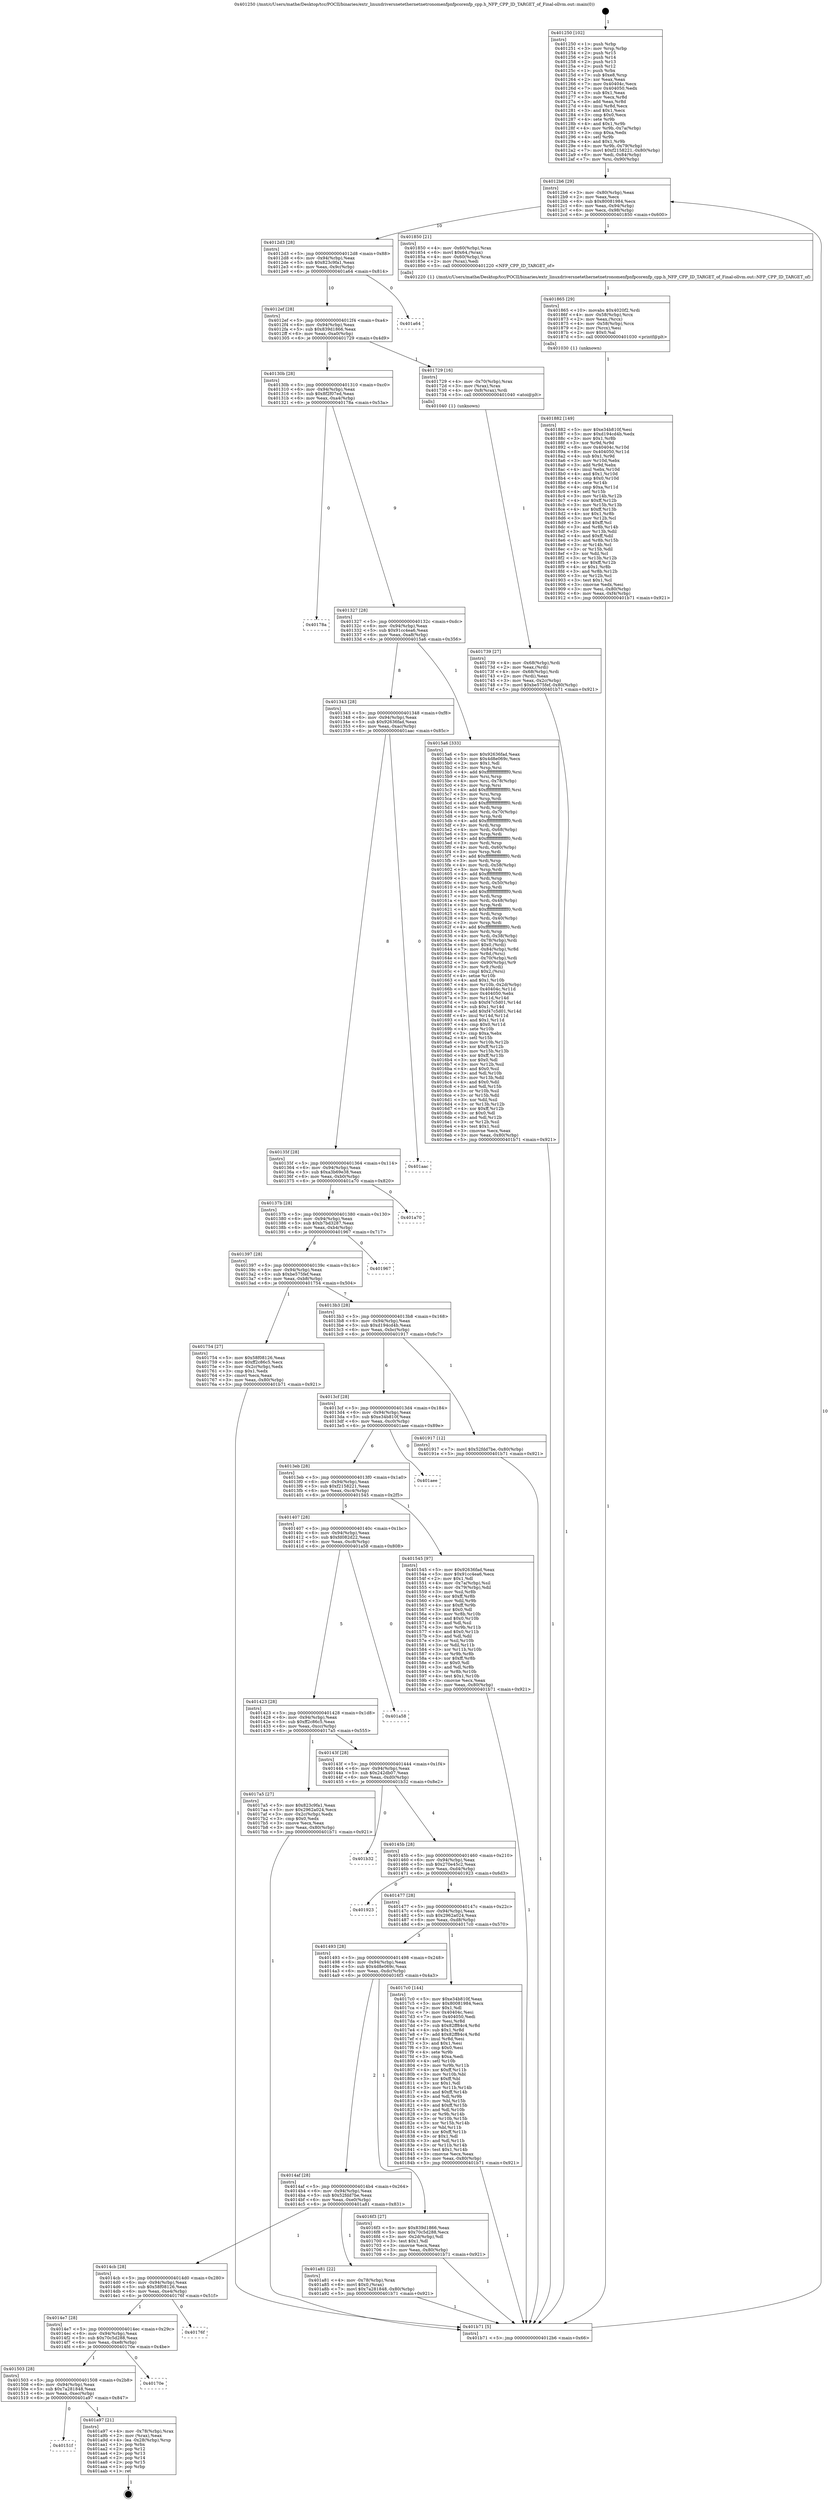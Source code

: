digraph "0x401250" {
  label = "0x401250 (/mnt/c/Users/mathe/Desktop/tcc/POCII/binaries/extr_linuxdriversnetethernetnetronomenfpnfpcorenfp_cpp.h_NFP_CPP_ID_TARGET_of_Final-ollvm.out::main(0))"
  labelloc = "t"
  node[shape=record]

  Entry [label="",width=0.3,height=0.3,shape=circle,fillcolor=black,style=filled]
  "0x4012b6" [label="{
     0x4012b6 [29]\l
     | [instrs]\l
     &nbsp;&nbsp;0x4012b6 \<+3\>: mov -0x80(%rbp),%eax\l
     &nbsp;&nbsp;0x4012b9 \<+2\>: mov %eax,%ecx\l
     &nbsp;&nbsp;0x4012bb \<+6\>: sub $0x80081984,%ecx\l
     &nbsp;&nbsp;0x4012c1 \<+6\>: mov %eax,-0x94(%rbp)\l
     &nbsp;&nbsp;0x4012c7 \<+6\>: mov %ecx,-0x98(%rbp)\l
     &nbsp;&nbsp;0x4012cd \<+6\>: je 0000000000401850 \<main+0x600\>\l
  }"]
  "0x401850" [label="{
     0x401850 [21]\l
     | [instrs]\l
     &nbsp;&nbsp;0x401850 \<+4\>: mov -0x60(%rbp),%rax\l
     &nbsp;&nbsp;0x401854 \<+6\>: movl $0x64,(%rax)\l
     &nbsp;&nbsp;0x40185a \<+4\>: mov -0x60(%rbp),%rax\l
     &nbsp;&nbsp;0x40185e \<+2\>: mov (%rax),%edi\l
     &nbsp;&nbsp;0x401860 \<+5\>: call 0000000000401220 \<NFP_CPP_ID_TARGET_of\>\l
     | [calls]\l
     &nbsp;&nbsp;0x401220 \{1\} (/mnt/c/Users/mathe/Desktop/tcc/POCII/binaries/extr_linuxdriversnetethernetnetronomenfpnfpcorenfp_cpp.h_NFP_CPP_ID_TARGET_of_Final-ollvm.out::NFP_CPP_ID_TARGET_of)\l
  }"]
  "0x4012d3" [label="{
     0x4012d3 [28]\l
     | [instrs]\l
     &nbsp;&nbsp;0x4012d3 \<+5\>: jmp 00000000004012d8 \<main+0x88\>\l
     &nbsp;&nbsp;0x4012d8 \<+6\>: mov -0x94(%rbp),%eax\l
     &nbsp;&nbsp;0x4012de \<+5\>: sub $0x823c9fa1,%eax\l
     &nbsp;&nbsp;0x4012e3 \<+6\>: mov %eax,-0x9c(%rbp)\l
     &nbsp;&nbsp;0x4012e9 \<+6\>: je 0000000000401a64 \<main+0x814\>\l
  }"]
  Exit [label="",width=0.3,height=0.3,shape=circle,fillcolor=black,style=filled,peripheries=2]
  "0x401a64" [label="{
     0x401a64\l
  }", style=dashed]
  "0x4012ef" [label="{
     0x4012ef [28]\l
     | [instrs]\l
     &nbsp;&nbsp;0x4012ef \<+5\>: jmp 00000000004012f4 \<main+0xa4\>\l
     &nbsp;&nbsp;0x4012f4 \<+6\>: mov -0x94(%rbp),%eax\l
     &nbsp;&nbsp;0x4012fa \<+5\>: sub $0x839d1866,%eax\l
     &nbsp;&nbsp;0x4012ff \<+6\>: mov %eax,-0xa0(%rbp)\l
     &nbsp;&nbsp;0x401305 \<+6\>: je 0000000000401729 \<main+0x4d9\>\l
  }"]
  "0x40151f" [label="{
     0x40151f\l
  }", style=dashed]
  "0x401729" [label="{
     0x401729 [16]\l
     | [instrs]\l
     &nbsp;&nbsp;0x401729 \<+4\>: mov -0x70(%rbp),%rax\l
     &nbsp;&nbsp;0x40172d \<+3\>: mov (%rax),%rax\l
     &nbsp;&nbsp;0x401730 \<+4\>: mov 0x8(%rax),%rdi\l
     &nbsp;&nbsp;0x401734 \<+5\>: call 0000000000401040 \<atoi@plt\>\l
     | [calls]\l
     &nbsp;&nbsp;0x401040 \{1\} (unknown)\l
  }"]
  "0x40130b" [label="{
     0x40130b [28]\l
     | [instrs]\l
     &nbsp;&nbsp;0x40130b \<+5\>: jmp 0000000000401310 \<main+0xc0\>\l
     &nbsp;&nbsp;0x401310 \<+6\>: mov -0x94(%rbp),%eax\l
     &nbsp;&nbsp;0x401316 \<+5\>: sub $0x8f2f07ed,%eax\l
     &nbsp;&nbsp;0x40131b \<+6\>: mov %eax,-0xa4(%rbp)\l
     &nbsp;&nbsp;0x401321 \<+6\>: je 000000000040178a \<main+0x53a\>\l
  }"]
  "0x401a97" [label="{
     0x401a97 [21]\l
     | [instrs]\l
     &nbsp;&nbsp;0x401a97 \<+4\>: mov -0x78(%rbp),%rax\l
     &nbsp;&nbsp;0x401a9b \<+2\>: mov (%rax),%eax\l
     &nbsp;&nbsp;0x401a9d \<+4\>: lea -0x28(%rbp),%rsp\l
     &nbsp;&nbsp;0x401aa1 \<+1\>: pop %rbx\l
     &nbsp;&nbsp;0x401aa2 \<+2\>: pop %r12\l
     &nbsp;&nbsp;0x401aa4 \<+2\>: pop %r13\l
     &nbsp;&nbsp;0x401aa6 \<+2\>: pop %r14\l
     &nbsp;&nbsp;0x401aa8 \<+2\>: pop %r15\l
     &nbsp;&nbsp;0x401aaa \<+1\>: pop %rbp\l
     &nbsp;&nbsp;0x401aab \<+1\>: ret\l
  }"]
  "0x40178a" [label="{
     0x40178a\l
  }", style=dashed]
  "0x401327" [label="{
     0x401327 [28]\l
     | [instrs]\l
     &nbsp;&nbsp;0x401327 \<+5\>: jmp 000000000040132c \<main+0xdc\>\l
     &nbsp;&nbsp;0x40132c \<+6\>: mov -0x94(%rbp),%eax\l
     &nbsp;&nbsp;0x401332 \<+5\>: sub $0x91cc4ea6,%eax\l
     &nbsp;&nbsp;0x401337 \<+6\>: mov %eax,-0xa8(%rbp)\l
     &nbsp;&nbsp;0x40133d \<+6\>: je 00000000004015a6 \<main+0x356\>\l
  }"]
  "0x401503" [label="{
     0x401503 [28]\l
     | [instrs]\l
     &nbsp;&nbsp;0x401503 \<+5\>: jmp 0000000000401508 \<main+0x2b8\>\l
     &nbsp;&nbsp;0x401508 \<+6\>: mov -0x94(%rbp),%eax\l
     &nbsp;&nbsp;0x40150e \<+5\>: sub $0x7a281848,%eax\l
     &nbsp;&nbsp;0x401513 \<+6\>: mov %eax,-0xec(%rbp)\l
     &nbsp;&nbsp;0x401519 \<+6\>: je 0000000000401a97 \<main+0x847\>\l
  }"]
  "0x4015a6" [label="{
     0x4015a6 [333]\l
     | [instrs]\l
     &nbsp;&nbsp;0x4015a6 \<+5\>: mov $0x92636fad,%eax\l
     &nbsp;&nbsp;0x4015ab \<+5\>: mov $0x4d8e069c,%ecx\l
     &nbsp;&nbsp;0x4015b0 \<+2\>: mov $0x1,%dl\l
     &nbsp;&nbsp;0x4015b2 \<+3\>: mov %rsp,%rsi\l
     &nbsp;&nbsp;0x4015b5 \<+4\>: add $0xfffffffffffffff0,%rsi\l
     &nbsp;&nbsp;0x4015b9 \<+3\>: mov %rsi,%rsp\l
     &nbsp;&nbsp;0x4015bc \<+4\>: mov %rsi,-0x78(%rbp)\l
     &nbsp;&nbsp;0x4015c0 \<+3\>: mov %rsp,%rsi\l
     &nbsp;&nbsp;0x4015c3 \<+4\>: add $0xfffffffffffffff0,%rsi\l
     &nbsp;&nbsp;0x4015c7 \<+3\>: mov %rsi,%rsp\l
     &nbsp;&nbsp;0x4015ca \<+3\>: mov %rsp,%rdi\l
     &nbsp;&nbsp;0x4015cd \<+4\>: add $0xfffffffffffffff0,%rdi\l
     &nbsp;&nbsp;0x4015d1 \<+3\>: mov %rdi,%rsp\l
     &nbsp;&nbsp;0x4015d4 \<+4\>: mov %rdi,-0x70(%rbp)\l
     &nbsp;&nbsp;0x4015d8 \<+3\>: mov %rsp,%rdi\l
     &nbsp;&nbsp;0x4015db \<+4\>: add $0xfffffffffffffff0,%rdi\l
     &nbsp;&nbsp;0x4015df \<+3\>: mov %rdi,%rsp\l
     &nbsp;&nbsp;0x4015e2 \<+4\>: mov %rdi,-0x68(%rbp)\l
     &nbsp;&nbsp;0x4015e6 \<+3\>: mov %rsp,%rdi\l
     &nbsp;&nbsp;0x4015e9 \<+4\>: add $0xfffffffffffffff0,%rdi\l
     &nbsp;&nbsp;0x4015ed \<+3\>: mov %rdi,%rsp\l
     &nbsp;&nbsp;0x4015f0 \<+4\>: mov %rdi,-0x60(%rbp)\l
     &nbsp;&nbsp;0x4015f4 \<+3\>: mov %rsp,%rdi\l
     &nbsp;&nbsp;0x4015f7 \<+4\>: add $0xfffffffffffffff0,%rdi\l
     &nbsp;&nbsp;0x4015fb \<+3\>: mov %rdi,%rsp\l
     &nbsp;&nbsp;0x4015fe \<+4\>: mov %rdi,-0x58(%rbp)\l
     &nbsp;&nbsp;0x401602 \<+3\>: mov %rsp,%rdi\l
     &nbsp;&nbsp;0x401605 \<+4\>: add $0xfffffffffffffff0,%rdi\l
     &nbsp;&nbsp;0x401609 \<+3\>: mov %rdi,%rsp\l
     &nbsp;&nbsp;0x40160c \<+4\>: mov %rdi,-0x50(%rbp)\l
     &nbsp;&nbsp;0x401610 \<+3\>: mov %rsp,%rdi\l
     &nbsp;&nbsp;0x401613 \<+4\>: add $0xfffffffffffffff0,%rdi\l
     &nbsp;&nbsp;0x401617 \<+3\>: mov %rdi,%rsp\l
     &nbsp;&nbsp;0x40161a \<+4\>: mov %rdi,-0x48(%rbp)\l
     &nbsp;&nbsp;0x40161e \<+3\>: mov %rsp,%rdi\l
     &nbsp;&nbsp;0x401621 \<+4\>: add $0xfffffffffffffff0,%rdi\l
     &nbsp;&nbsp;0x401625 \<+3\>: mov %rdi,%rsp\l
     &nbsp;&nbsp;0x401628 \<+4\>: mov %rdi,-0x40(%rbp)\l
     &nbsp;&nbsp;0x40162c \<+3\>: mov %rsp,%rdi\l
     &nbsp;&nbsp;0x40162f \<+4\>: add $0xfffffffffffffff0,%rdi\l
     &nbsp;&nbsp;0x401633 \<+3\>: mov %rdi,%rsp\l
     &nbsp;&nbsp;0x401636 \<+4\>: mov %rdi,-0x38(%rbp)\l
     &nbsp;&nbsp;0x40163a \<+4\>: mov -0x78(%rbp),%rdi\l
     &nbsp;&nbsp;0x40163e \<+6\>: movl $0x0,(%rdi)\l
     &nbsp;&nbsp;0x401644 \<+7\>: mov -0x84(%rbp),%r8d\l
     &nbsp;&nbsp;0x40164b \<+3\>: mov %r8d,(%rsi)\l
     &nbsp;&nbsp;0x40164e \<+4\>: mov -0x70(%rbp),%rdi\l
     &nbsp;&nbsp;0x401652 \<+7\>: mov -0x90(%rbp),%r9\l
     &nbsp;&nbsp;0x401659 \<+3\>: mov %r9,(%rdi)\l
     &nbsp;&nbsp;0x40165c \<+3\>: cmpl $0x2,(%rsi)\l
     &nbsp;&nbsp;0x40165f \<+4\>: setne %r10b\l
     &nbsp;&nbsp;0x401663 \<+4\>: and $0x1,%r10b\l
     &nbsp;&nbsp;0x401667 \<+4\>: mov %r10b,-0x2d(%rbp)\l
     &nbsp;&nbsp;0x40166b \<+8\>: mov 0x40404c,%r11d\l
     &nbsp;&nbsp;0x401673 \<+7\>: mov 0x404050,%ebx\l
     &nbsp;&nbsp;0x40167a \<+3\>: mov %r11d,%r14d\l
     &nbsp;&nbsp;0x40167d \<+7\>: sub $0xf47c5d01,%r14d\l
     &nbsp;&nbsp;0x401684 \<+4\>: sub $0x1,%r14d\l
     &nbsp;&nbsp;0x401688 \<+7\>: add $0xf47c5d01,%r14d\l
     &nbsp;&nbsp;0x40168f \<+4\>: imul %r14d,%r11d\l
     &nbsp;&nbsp;0x401693 \<+4\>: and $0x1,%r11d\l
     &nbsp;&nbsp;0x401697 \<+4\>: cmp $0x0,%r11d\l
     &nbsp;&nbsp;0x40169b \<+4\>: sete %r10b\l
     &nbsp;&nbsp;0x40169f \<+3\>: cmp $0xa,%ebx\l
     &nbsp;&nbsp;0x4016a2 \<+4\>: setl %r15b\l
     &nbsp;&nbsp;0x4016a6 \<+3\>: mov %r10b,%r12b\l
     &nbsp;&nbsp;0x4016a9 \<+4\>: xor $0xff,%r12b\l
     &nbsp;&nbsp;0x4016ad \<+3\>: mov %r15b,%r13b\l
     &nbsp;&nbsp;0x4016b0 \<+4\>: xor $0xff,%r13b\l
     &nbsp;&nbsp;0x4016b4 \<+3\>: xor $0x0,%dl\l
     &nbsp;&nbsp;0x4016b7 \<+3\>: mov %r12b,%sil\l
     &nbsp;&nbsp;0x4016ba \<+4\>: and $0x0,%sil\l
     &nbsp;&nbsp;0x4016be \<+3\>: and %dl,%r10b\l
     &nbsp;&nbsp;0x4016c1 \<+3\>: mov %r13b,%dil\l
     &nbsp;&nbsp;0x4016c4 \<+4\>: and $0x0,%dil\l
     &nbsp;&nbsp;0x4016c8 \<+3\>: and %dl,%r15b\l
     &nbsp;&nbsp;0x4016cb \<+3\>: or %r10b,%sil\l
     &nbsp;&nbsp;0x4016ce \<+3\>: or %r15b,%dil\l
     &nbsp;&nbsp;0x4016d1 \<+3\>: xor %dil,%sil\l
     &nbsp;&nbsp;0x4016d4 \<+3\>: or %r13b,%r12b\l
     &nbsp;&nbsp;0x4016d7 \<+4\>: xor $0xff,%r12b\l
     &nbsp;&nbsp;0x4016db \<+3\>: or $0x0,%dl\l
     &nbsp;&nbsp;0x4016de \<+3\>: and %dl,%r12b\l
     &nbsp;&nbsp;0x4016e1 \<+3\>: or %r12b,%sil\l
     &nbsp;&nbsp;0x4016e4 \<+4\>: test $0x1,%sil\l
     &nbsp;&nbsp;0x4016e8 \<+3\>: cmovne %ecx,%eax\l
     &nbsp;&nbsp;0x4016eb \<+3\>: mov %eax,-0x80(%rbp)\l
     &nbsp;&nbsp;0x4016ee \<+5\>: jmp 0000000000401b71 \<main+0x921\>\l
  }"]
  "0x401343" [label="{
     0x401343 [28]\l
     | [instrs]\l
     &nbsp;&nbsp;0x401343 \<+5\>: jmp 0000000000401348 \<main+0xf8\>\l
     &nbsp;&nbsp;0x401348 \<+6\>: mov -0x94(%rbp),%eax\l
     &nbsp;&nbsp;0x40134e \<+5\>: sub $0x92636fad,%eax\l
     &nbsp;&nbsp;0x401353 \<+6\>: mov %eax,-0xac(%rbp)\l
     &nbsp;&nbsp;0x401359 \<+6\>: je 0000000000401aac \<main+0x85c\>\l
  }"]
  "0x40170e" [label="{
     0x40170e\l
  }", style=dashed]
  "0x401aac" [label="{
     0x401aac\l
  }", style=dashed]
  "0x40135f" [label="{
     0x40135f [28]\l
     | [instrs]\l
     &nbsp;&nbsp;0x40135f \<+5\>: jmp 0000000000401364 \<main+0x114\>\l
     &nbsp;&nbsp;0x401364 \<+6\>: mov -0x94(%rbp),%eax\l
     &nbsp;&nbsp;0x40136a \<+5\>: sub $0xa3b69e38,%eax\l
     &nbsp;&nbsp;0x40136f \<+6\>: mov %eax,-0xb0(%rbp)\l
     &nbsp;&nbsp;0x401375 \<+6\>: je 0000000000401a70 \<main+0x820\>\l
  }"]
  "0x4014e7" [label="{
     0x4014e7 [28]\l
     | [instrs]\l
     &nbsp;&nbsp;0x4014e7 \<+5\>: jmp 00000000004014ec \<main+0x29c\>\l
     &nbsp;&nbsp;0x4014ec \<+6\>: mov -0x94(%rbp),%eax\l
     &nbsp;&nbsp;0x4014f2 \<+5\>: sub $0x70c5d288,%eax\l
     &nbsp;&nbsp;0x4014f7 \<+6\>: mov %eax,-0xe8(%rbp)\l
     &nbsp;&nbsp;0x4014fd \<+6\>: je 000000000040170e \<main+0x4be\>\l
  }"]
  "0x401a70" [label="{
     0x401a70\l
  }", style=dashed]
  "0x40137b" [label="{
     0x40137b [28]\l
     | [instrs]\l
     &nbsp;&nbsp;0x40137b \<+5\>: jmp 0000000000401380 \<main+0x130\>\l
     &nbsp;&nbsp;0x401380 \<+6\>: mov -0x94(%rbp),%eax\l
     &nbsp;&nbsp;0x401386 \<+5\>: sub $0xb7bd3287,%eax\l
     &nbsp;&nbsp;0x40138b \<+6\>: mov %eax,-0xb4(%rbp)\l
     &nbsp;&nbsp;0x401391 \<+6\>: je 0000000000401967 \<main+0x717\>\l
  }"]
  "0x40176f" [label="{
     0x40176f\l
  }", style=dashed]
  "0x401967" [label="{
     0x401967\l
  }", style=dashed]
  "0x401397" [label="{
     0x401397 [28]\l
     | [instrs]\l
     &nbsp;&nbsp;0x401397 \<+5\>: jmp 000000000040139c \<main+0x14c\>\l
     &nbsp;&nbsp;0x40139c \<+6\>: mov -0x94(%rbp),%eax\l
     &nbsp;&nbsp;0x4013a2 \<+5\>: sub $0xbe575fef,%eax\l
     &nbsp;&nbsp;0x4013a7 \<+6\>: mov %eax,-0xb8(%rbp)\l
     &nbsp;&nbsp;0x4013ad \<+6\>: je 0000000000401754 \<main+0x504\>\l
  }"]
  "0x4014cb" [label="{
     0x4014cb [28]\l
     | [instrs]\l
     &nbsp;&nbsp;0x4014cb \<+5\>: jmp 00000000004014d0 \<main+0x280\>\l
     &nbsp;&nbsp;0x4014d0 \<+6\>: mov -0x94(%rbp),%eax\l
     &nbsp;&nbsp;0x4014d6 \<+5\>: sub $0x58f08126,%eax\l
     &nbsp;&nbsp;0x4014db \<+6\>: mov %eax,-0xe4(%rbp)\l
     &nbsp;&nbsp;0x4014e1 \<+6\>: je 000000000040176f \<main+0x51f\>\l
  }"]
  "0x401754" [label="{
     0x401754 [27]\l
     | [instrs]\l
     &nbsp;&nbsp;0x401754 \<+5\>: mov $0x58f08126,%eax\l
     &nbsp;&nbsp;0x401759 \<+5\>: mov $0xff2c86c5,%ecx\l
     &nbsp;&nbsp;0x40175e \<+3\>: mov -0x2c(%rbp),%edx\l
     &nbsp;&nbsp;0x401761 \<+3\>: cmp $0x1,%edx\l
     &nbsp;&nbsp;0x401764 \<+3\>: cmovl %ecx,%eax\l
     &nbsp;&nbsp;0x401767 \<+3\>: mov %eax,-0x80(%rbp)\l
     &nbsp;&nbsp;0x40176a \<+5\>: jmp 0000000000401b71 \<main+0x921\>\l
  }"]
  "0x4013b3" [label="{
     0x4013b3 [28]\l
     | [instrs]\l
     &nbsp;&nbsp;0x4013b3 \<+5\>: jmp 00000000004013b8 \<main+0x168\>\l
     &nbsp;&nbsp;0x4013b8 \<+6\>: mov -0x94(%rbp),%eax\l
     &nbsp;&nbsp;0x4013be \<+5\>: sub $0xd194cd4b,%eax\l
     &nbsp;&nbsp;0x4013c3 \<+6\>: mov %eax,-0xbc(%rbp)\l
     &nbsp;&nbsp;0x4013c9 \<+6\>: je 0000000000401917 \<main+0x6c7\>\l
  }"]
  "0x401a81" [label="{
     0x401a81 [22]\l
     | [instrs]\l
     &nbsp;&nbsp;0x401a81 \<+4\>: mov -0x78(%rbp),%rax\l
     &nbsp;&nbsp;0x401a85 \<+6\>: movl $0x0,(%rax)\l
     &nbsp;&nbsp;0x401a8b \<+7\>: movl $0x7a281848,-0x80(%rbp)\l
     &nbsp;&nbsp;0x401a92 \<+5\>: jmp 0000000000401b71 \<main+0x921\>\l
  }"]
  "0x401917" [label="{
     0x401917 [12]\l
     | [instrs]\l
     &nbsp;&nbsp;0x401917 \<+7\>: movl $0x52fdd7be,-0x80(%rbp)\l
     &nbsp;&nbsp;0x40191e \<+5\>: jmp 0000000000401b71 \<main+0x921\>\l
  }"]
  "0x4013cf" [label="{
     0x4013cf [28]\l
     | [instrs]\l
     &nbsp;&nbsp;0x4013cf \<+5\>: jmp 00000000004013d4 \<main+0x184\>\l
     &nbsp;&nbsp;0x4013d4 \<+6\>: mov -0x94(%rbp),%eax\l
     &nbsp;&nbsp;0x4013da \<+5\>: sub $0xe34b810f,%eax\l
     &nbsp;&nbsp;0x4013df \<+6\>: mov %eax,-0xc0(%rbp)\l
     &nbsp;&nbsp;0x4013e5 \<+6\>: je 0000000000401aee \<main+0x89e\>\l
  }"]
  "0x401882" [label="{
     0x401882 [149]\l
     | [instrs]\l
     &nbsp;&nbsp;0x401882 \<+5\>: mov $0xe34b810f,%esi\l
     &nbsp;&nbsp;0x401887 \<+5\>: mov $0xd194cd4b,%edx\l
     &nbsp;&nbsp;0x40188c \<+3\>: mov $0x1,%r8b\l
     &nbsp;&nbsp;0x40188f \<+3\>: xor %r9d,%r9d\l
     &nbsp;&nbsp;0x401892 \<+8\>: mov 0x40404c,%r10d\l
     &nbsp;&nbsp;0x40189a \<+8\>: mov 0x404050,%r11d\l
     &nbsp;&nbsp;0x4018a2 \<+4\>: sub $0x1,%r9d\l
     &nbsp;&nbsp;0x4018a6 \<+3\>: mov %r10d,%ebx\l
     &nbsp;&nbsp;0x4018a9 \<+3\>: add %r9d,%ebx\l
     &nbsp;&nbsp;0x4018ac \<+4\>: imul %ebx,%r10d\l
     &nbsp;&nbsp;0x4018b0 \<+4\>: and $0x1,%r10d\l
     &nbsp;&nbsp;0x4018b4 \<+4\>: cmp $0x0,%r10d\l
     &nbsp;&nbsp;0x4018b8 \<+4\>: sete %r14b\l
     &nbsp;&nbsp;0x4018bc \<+4\>: cmp $0xa,%r11d\l
     &nbsp;&nbsp;0x4018c0 \<+4\>: setl %r15b\l
     &nbsp;&nbsp;0x4018c4 \<+3\>: mov %r14b,%r12b\l
     &nbsp;&nbsp;0x4018c7 \<+4\>: xor $0xff,%r12b\l
     &nbsp;&nbsp;0x4018cb \<+3\>: mov %r15b,%r13b\l
     &nbsp;&nbsp;0x4018ce \<+4\>: xor $0xff,%r13b\l
     &nbsp;&nbsp;0x4018d2 \<+4\>: xor $0x1,%r8b\l
     &nbsp;&nbsp;0x4018d6 \<+3\>: mov %r12b,%cl\l
     &nbsp;&nbsp;0x4018d9 \<+3\>: and $0xff,%cl\l
     &nbsp;&nbsp;0x4018dc \<+3\>: and %r8b,%r14b\l
     &nbsp;&nbsp;0x4018df \<+3\>: mov %r13b,%dil\l
     &nbsp;&nbsp;0x4018e2 \<+4\>: and $0xff,%dil\l
     &nbsp;&nbsp;0x4018e6 \<+3\>: and %r8b,%r15b\l
     &nbsp;&nbsp;0x4018e9 \<+3\>: or %r14b,%cl\l
     &nbsp;&nbsp;0x4018ec \<+3\>: or %r15b,%dil\l
     &nbsp;&nbsp;0x4018ef \<+3\>: xor %dil,%cl\l
     &nbsp;&nbsp;0x4018f2 \<+3\>: or %r13b,%r12b\l
     &nbsp;&nbsp;0x4018f5 \<+4\>: xor $0xff,%r12b\l
     &nbsp;&nbsp;0x4018f9 \<+4\>: or $0x1,%r8b\l
     &nbsp;&nbsp;0x4018fd \<+3\>: and %r8b,%r12b\l
     &nbsp;&nbsp;0x401900 \<+3\>: or %r12b,%cl\l
     &nbsp;&nbsp;0x401903 \<+3\>: test $0x1,%cl\l
     &nbsp;&nbsp;0x401906 \<+3\>: cmovne %edx,%esi\l
     &nbsp;&nbsp;0x401909 \<+3\>: mov %esi,-0x80(%rbp)\l
     &nbsp;&nbsp;0x40190c \<+6\>: mov %eax,-0xf4(%rbp)\l
     &nbsp;&nbsp;0x401912 \<+5\>: jmp 0000000000401b71 \<main+0x921\>\l
  }"]
  "0x401aee" [label="{
     0x401aee\l
  }", style=dashed]
  "0x4013eb" [label="{
     0x4013eb [28]\l
     | [instrs]\l
     &nbsp;&nbsp;0x4013eb \<+5\>: jmp 00000000004013f0 \<main+0x1a0\>\l
     &nbsp;&nbsp;0x4013f0 \<+6\>: mov -0x94(%rbp),%eax\l
     &nbsp;&nbsp;0x4013f6 \<+5\>: sub $0xf2158221,%eax\l
     &nbsp;&nbsp;0x4013fb \<+6\>: mov %eax,-0xc4(%rbp)\l
     &nbsp;&nbsp;0x401401 \<+6\>: je 0000000000401545 \<main+0x2f5\>\l
  }"]
  "0x401865" [label="{
     0x401865 [29]\l
     | [instrs]\l
     &nbsp;&nbsp;0x401865 \<+10\>: movabs $0x4020f2,%rdi\l
     &nbsp;&nbsp;0x40186f \<+4\>: mov -0x58(%rbp),%rcx\l
     &nbsp;&nbsp;0x401873 \<+2\>: mov %eax,(%rcx)\l
     &nbsp;&nbsp;0x401875 \<+4\>: mov -0x58(%rbp),%rcx\l
     &nbsp;&nbsp;0x401879 \<+2\>: mov (%rcx),%esi\l
     &nbsp;&nbsp;0x40187b \<+2\>: mov $0x0,%al\l
     &nbsp;&nbsp;0x40187d \<+5\>: call 0000000000401030 \<printf@plt\>\l
     | [calls]\l
     &nbsp;&nbsp;0x401030 \{1\} (unknown)\l
  }"]
  "0x401545" [label="{
     0x401545 [97]\l
     | [instrs]\l
     &nbsp;&nbsp;0x401545 \<+5\>: mov $0x92636fad,%eax\l
     &nbsp;&nbsp;0x40154a \<+5\>: mov $0x91cc4ea6,%ecx\l
     &nbsp;&nbsp;0x40154f \<+2\>: mov $0x1,%dl\l
     &nbsp;&nbsp;0x401551 \<+4\>: mov -0x7a(%rbp),%sil\l
     &nbsp;&nbsp;0x401555 \<+4\>: mov -0x79(%rbp),%dil\l
     &nbsp;&nbsp;0x401559 \<+3\>: mov %sil,%r8b\l
     &nbsp;&nbsp;0x40155c \<+4\>: xor $0xff,%r8b\l
     &nbsp;&nbsp;0x401560 \<+3\>: mov %dil,%r9b\l
     &nbsp;&nbsp;0x401563 \<+4\>: xor $0xff,%r9b\l
     &nbsp;&nbsp;0x401567 \<+3\>: xor $0x0,%dl\l
     &nbsp;&nbsp;0x40156a \<+3\>: mov %r8b,%r10b\l
     &nbsp;&nbsp;0x40156d \<+4\>: and $0x0,%r10b\l
     &nbsp;&nbsp;0x401571 \<+3\>: and %dl,%sil\l
     &nbsp;&nbsp;0x401574 \<+3\>: mov %r9b,%r11b\l
     &nbsp;&nbsp;0x401577 \<+4\>: and $0x0,%r11b\l
     &nbsp;&nbsp;0x40157b \<+3\>: and %dl,%dil\l
     &nbsp;&nbsp;0x40157e \<+3\>: or %sil,%r10b\l
     &nbsp;&nbsp;0x401581 \<+3\>: or %dil,%r11b\l
     &nbsp;&nbsp;0x401584 \<+3\>: xor %r11b,%r10b\l
     &nbsp;&nbsp;0x401587 \<+3\>: or %r9b,%r8b\l
     &nbsp;&nbsp;0x40158a \<+4\>: xor $0xff,%r8b\l
     &nbsp;&nbsp;0x40158e \<+3\>: or $0x0,%dl\l
     &nbsp;&nbsp;0x401591 \<+3\>: and %dl,%r8b\l
     &nbsp;&nbsp;0x401594 \<+3\>: or %r8b,%r10b\l
     &nbsp;&nbsp;0x401597 \<+4\>: test $0x1,%r10b\l
     &nbsp;&nbsp;0x40159b \<+3\>: cmovne %ecx,%eax\l
     &nbsp;&nbsp;0x40159e \<+3\>: mov %eax,-0x80(%rbp)\l
     &nbsp;&nbsp;0x4015a1 \<+5\>: jmp 0000000000401b71 \<main+0x921\>\l
  }"]
  "0x401407" [label="{
     0x401407 [28]\l
     | [instrs]\l
     &nbsp;&nbsp;0x401407 \<+5\>: jmp 000000000040140c \<main+0x1bc\>\l
     &nbsp;&nbsp;0x40140c \<+6\>: mov -0x94(%rbp),%eax\l
     &nbsp;&nbsp;0x401412 \<+5\>: sub $0xfd082d22,%eax\l
     &nbsp;&nbsp;0x401417 \<+6\>: mov %eax,-0xc8(%rbp)\l
     &nbsp;&nbsp;0x40141d \<+6\>: je 0000000000401a58 \<main+0x808\>\l
  }"]
  "0x401b71" [label="{
     0x401b71 [5]\l
     | [instrs]\l
     &nbsp;&nbsp;0x401b71 \<+5\>: jmp 00000000004012b6 \<main+0x66\>\l
  }"]
  "0x401250" [label="{
     0x401250 [102]\l
     | [instrs]\l
     &nbsp;&nbsp;0x401250 \<+1\>: push %rbp\l
     &nbsp;&nbsp;0x401251 \<+3\>: mov %rsp,%rbp\l
     &nbsp;&nbsp;0x401254 \<+2\>: push %r15\l
     &nbsp;&nbsp;0x401256 \<+2\>: push %r14\l
     &nbsp;&nbsp;0x401258 \<+2\>: push %r13\l
     &nbsp;&nbsp;0x40125a \<+2\>: push %r12\l
     &nbsp;&nbsp;0x40125c \<+1\>: push %rbx\l
     &nbsp;&nbsp;0x40125d \<+7\>: sub $0xe8,%rsp\l
     &nbsp;&nbsp;0x401264 \<+2\>: xor %eax,%eax\l
     &nbsp;&nbsp;0x401266 \<+7\>: mov 0x40404c,%ecx\l
     &nbsp;&nbsp;0x40126d \<+7\>: mov 0x404050,%edx\l
     &nbsp;&nbsp;0x401274 \<+3\>: sub $0x1,%eax\l
     &nbsp;&nbsp;0x401277 \<+3\>: mov %ecx,%r8d\l
     &nbsp;&nbsp;0x40127a \<+3\>: add %eax,%r8d\l
     &nbsp;&nbsp;0x40127d \<+4\>: imul %r8d,%ecx\l
     &nbsp;&nbsp;0x401281 \<+3\>: and $0x1,%ecx\l
     &nbsp;&nbsp;0x401284 \<+3\>: cmp $0x0,%ecx\l
     &nbsp;&nbsp;0x401287 \<+4\>: sete %r9b\l
     &nbsp;&nbsp;0x40128b \<+4\>: and $0x1,%r9b\l
     &nbsp;&nbsp;0x40128f \<+4\>: mov %r9b,-0x7a(%rbp)\l
     &nbsp;&nbsp;0x401293 \<+3\>: cmp $0xa,%edx\l
     &nbsp;&nbsp;0x401296 \<+4\>: setl %r9b\l
     &nbsp;&nbsp;0x40129a \<+4\>: and $0x1,%r9b\l
     &nbsp;&nbsp;0x40129e \<+4\>: mov %r9b,-0x79(%rbp)\l
     &nbsp;&nbsp;0x4012a2 \<+7\>: movl $0xf2158221,-0x80(%rbp)\l
     &nbsp;&nbsp;0x4012a9 \<+6\>: mov %edi,-0x84(%rbp)\l
     &nbsp;&nbsp;0x4012af \<+7\>: mov %rsi,-0x90(%rbp)\l
  }"]
  "0x401739" [label="{
     0x401739 [27]\l
     | [instrs]\l
     &nbsp;&nbsp;0x401739 \<+4\>: mov -0x68(%rbp),%rdi\l
     &nbsp;&nbsp;0x40173d \<+2\>: mov %eax,(%rdi)\l
     &nbsp;&nbsp;0x40173f \<+4\>: mov -0x68(%rbp),%rdi\l
     &nbsp;&nbsp;0x401743 \<+2\>: mov (%rdi),%eax\l
     &nbsp;&nbsp;0x401745 \<+3\>: mov %eax,-0x2c(%rbp)\l
     &nbsp;&nbsp;0x401748 \<+7\>: movl $0xbe575fef,-0x80(%rbp)\l
     &nbsp;&nbsp;0x40174f \<+5\>: jmp 0000000000401b71 \<main+0x921\>\l
  }"]
  "0x4014af" [label="{
     0x4014af [28]\l
     | [instrs]\l
     &nbsp;&nbsp;0x4014af \<+5\>: jmp 00000000004014b4 \<main+0x264\>\l
     &nbsp;&nbsp;0x4014b4 \<+6\>: mov -0x94(%rbp),%eax\l
     &nbsp;&nbsp;0x4014ba \<+5\>: sub $0x52fdd7be,%eax\l
     &nbsp;&nbsp;0x4014bf \<+6\>: mov %eax,-0xe0(%rbp)\l
     &nbsp;&nbsp;0x4014c5 \<+6\>: je 0000000000401a81 \<main+0x831\>\l
  }"]
  "0x401a58" [label="{
     0x401a58\l
  }", style=dashed]
  "0x401423" [label="{
     0x401423 [28]\l
     | [instrs]\l
     &nbsp;&nbsp;0x401423 \<+5\>: jmp 0000000000401428 \<main+0x1d8\>\l
     &nbsp;&nbsp;0x401428 \<+6\>: mov -0x94(%rbp),%eax\l
     &nbsp;&nbsp;0x40142e \<+5\>: sub $0xff2c86c5,%eax\l
     &nbsp;&nbsp;0x401433 \<+6\>: mov %eax,-0xcc(%rbp)\l
     &nbsp;&nbsp;0x401439 \<+6\>: je 00000000004017a5 \<main+0x555\>\l
  }"]
  "0x4016f3" [label="{
     0x4016f3 [27]\l
     | [instrs]\l
     &nbsp;&nbsp;0x4016f3 \<+5\>: mov $0x839d1866,%eax\l
     &nbsp;&nbsp;0x4016f8 \<+5\>: mov $0x70c5d288,%ecx\l
     &nbsp;&nbsp;0x4016fd \<+3\>: mov -0x2d(%rbp),%dl\l
     &nbsp;&nbsp;0x401700 \<+3\>: test $0x1,%dl\l
     &nbsp;&nbsp;0x401703 \<+3\>: cmovne %ecx,%eax\l
     &nbsp;&nbsp;0x401706 \<+3\>: mov %eax,-0x80(%rbp)\l
     &nbsp;&nbsp;0x401709 \<+5\>: jmp 0000000000401b71 \<main+0x921\>\l
  }"]
  "0x4017a5" [label="{
     0x4017a5 [27]\l
     | [instrs]\l
     &nbsp;&nbsp;0x4017a5 \<+5\>: mov $0x823c9fa1,%eax\l
     &nbsp;&nbsp;0x4017aa \<+5\>: mov $0x2962a024,%ecx\l
     &nbsp;&nbsp;0x4017af \<+3\>: mov -0x2c(%rbp),%edx\l
     &nbsp;&nbsp;0x4017b2 \<+3\>: cmp $0x0,%edx\l
     &nbsp;&nbsp;0x4017b5 \<+3\>: cmove %ecx,%eax\l
     &nbsp;&nbsp;0x4017b8 \<+3\>: mov %eax,-0x80(%rbp)\l
     &nbsp;&nbsp;0x4017bb \<+5\>: jmp 0000000000401b71 \<main+0x921\>\l
  }"]
  "0x40143f" [label="{
     0x40143f [28]\l
     | [instrs]\l
     &nbsp;&nbsp;0x40143f \<+5\>: jmp 0000000000401444 \<main+0x1f4\>\l
     &nbsp;&nbsp;0x401444 \<+6\>: mov -0x94(%rbp),%eax\l
     &nbsp;&nbsp;0x40144a \<+5\>: sub $0x242db07,%eax\l
     &nbsp;&nbsp;0x40144f \<+6\>: mov %eax,-0xd0(%rbp)\l
     &nbsp;&nbsp;0x401455 \<+6\>: je 0000000000401b32 \<main+0x8e2\>\l
  }"]
  "0x401493" [label="{
     0x401493 [28]\l
     | [instrs]\l
     &nbsp;&nbsp;0x401493 \<+5\>: jmp 0000000000401498 \<main+0x248\>\l
     &nbsp;&nbsp;0x401498 \<+6\>: mov -0x94(%rbp),%eax\l
     &nbsp;&nbsp;0x40149e \<+5\>: sub $0x4d8e069c,%eax\l
     &nbsp;&nbsp;0x4014a3 \<+6\>: mov %eax,-0xdc(%rbp)\l
     &nbsp;&nbsp;0x4014a9 \<+6\>: je 00000000004016f3 \<main+0x4a3\>\l
  }"]
  "0x401b32" [label="{
     0x401b32\l
  }", style=dashed]
  "0x40145b" [label="{
     0x40145b [28]\l
     | [instrs]\l
     &nbsp;&nbsp;0x40145b \<+5\>: jmp 0000000000401460 \<main+0x210\>\l
     &nbsp;&nbsp;0x401460 \<+6\>: mov -0x94(%rbp),%eax\l
     &nbsp;&nbsp;0x401466 \<+5\>: sub $0x270e45c2,%eax\l
     &nbsp;&nbsp;0x40146b \<+6\>: mov %eax,-0xd4(%rbp)\l
     &nbsp;&nbsp;0x401471 \<+6\>: je 0000000000401923 \<main+0x6d3\>\l
  }"]
  "0x4017c0" [label="{
     0x4017c0 [144]\l
     | [instrs]\l
     &nbsp;&nbsp;0x4017c0 \<+5\>: mov $0xe34b810f,%eax\l
     &nbsp;&nbsp;0x4017c5 \<+5\>: mov $0x80081984,%ecx\l
     &nbsp;&nbsp;0x4017ca \<+2\>: mov $0x1,%dl\l
     &nbsp;&nbsp;0x4017cc \<+7\>: mov 0x40404c,%esi\l
     &nbsp;&nbsp;0x4017d3 \<+7\>: mov 0x404050,%edi\l
     &nbsp;&nbsp;0x4017da \<+3\>: mov %esi,%r8d\l
     &nbsp;&nbsp;0x4017dd \<+7\>: sub $0x82ff84c4,%r8d\l
     &nbsp;&nbsp;0x4017e4 \<+4\>: sub $0x1,%r8d\l
     &nbsp;&nbsp;0x4017e8 \<+7\>: add $0x82ff84c4,%r8d\l
     &nbsp;&nbsp;0x4017ef \<+4\>: imul %r8d,%esi\l
     &nbsp;&nbsp;0x4017f3 \<+3\>: and $0x1,%esi\l
     &nbsp;&nbsp;0x4017f6 \<+3\>: cmp $0x0,%esi\l
     &nbsp;&nbsp;0x4017f9 \<+4\>: sete %r9b\l
     &nbsp;&nbsp;0x4017fd \<+3\>: cmp $0xa,%edi\l
     &nbsp;&nbsp;0x401800 \<+4\>: setl %r10b\l
     &nbsp;&nbsp;0x401804 \<+3\>: mov %r9b,%r11b\l
     &nbsp;&nbsp;0x401807 \<+4\>: xor $0xff,%r11b\l
     &nbsp;&nbsp;0x40180b \<+3\>: mov %r10b,%bl\l
     &nbsp;&nbsp;0x40180e \<+3\>: xor $0xff,%bl\l
     &nbsp;&nbsp;0x401811 \<+3\>: xor $0x1,%dl\l
     &nbsp;&nbsp;0x401814 \<+3\>: mov %r11b,%r14b\l
     &nbsp;&nbsp;0x401817 \<+4\>: and $0xff,%r14b\l
     &nbsp;&nbsp;0x40181b \<+3\>: and %dl,%r9b\l
     &nbsp;&nbsp;0x40181e \<+3\>: mov %bl,%r15b\l
     &nbsp;&nbsp;0x401821 \<+4\>: and $0xff,%r15b\l
     &nbsp;&nbsp;0x401825 \<+3\>: and %dl,%r10b\l
     &nbsp;&nbsp;0x401828 \<+3\>: or %r9b,%r14b\l
     &nbsp;&nbsp;0x40182b \<+3\>: or %r10b,%r15b\l
     &nbsp;&nbsp;0x40182e \<+3\>: xor %r15b,%r14b\l
     &nbsp;&nbsp;0x401831 \<+3\>: or %bl,%r11b\l
     &nbsp;&nbsp;0x401834 \<+4\>: xor $0xff,%r11b\l
     &nbsp;&nbsp;0x401838 \<+3\>: or $0x1,%dl\l
     &nbsp;&nbsp;0x40183b \<+3\>: and %dl,%r11b\l
     &nbsp;&nbsp;0x40183e \<+3\>: or %r11b,%r14b\l
     &nbsp;&nbsp;0x401841 \<+4\>: test $0x1,%r14b\l
     &nbsp;&nbsp;0x401845 \<+3\>: cmovne %ecx,%eax\l
     &nbsp;&nbsp;0x401848 \<+3\>: mov %eax,-0x80(%rbp)\l
     &nbsp;&nbsp;0x40184b \<+5\>: jmp 0000000000401b71 \<main+0x921\>\l
  }"]
  "0x401923" [label="{
     0x401923\l
  }", style=dashed]
  "0x401477" [label="{
     0x401477 [28]\l
     | [instrs]\l
     &nbsp;&nbsp;0x401477 \<+5\>: jmp 000000000040147c \<main+0x22c\>\l
     &nbsp;&nbsp;0x40147c \<+6\>: mov -0x94(%rbp),%eax\l
     &nbsp;&nbsp;0x401482 \<+5\>: sub $0x2962a024,%eax\l
     &nbsp;&nbsp;0x401487 \<+6\>: mov %eax,-0xd8(%rbp)\l
     &nbsp;&nbsp;0x40148d \<+6\>: je 00000000004017c0 \<main+0x570\>\l
  }"]
  Entry -> "0x401250" [label=" 1"]
  "0x4012b6" -> "0x401850" [label=" 1"]
  "0x4012b6" -> "0x4012d3" [label=" 10"]
  "0x401a97" -> Exit [label=" 1"]
  "0x4012d3" -> "0x401a64" [label=" 0"]
  "0x4012d3" -> "0x4012ef" [label=" 10"]
  "0x401503" -> "0x40151f" [label=" 0"]
  "0x4012ef" -> "0x401729" [label=" 1"]
  "0x4012ef" -> "0x40130b" [label=" 9"]
  "0x401503" -> "0x401a97" [label=" 1"]
  "0x40130b" -> "0x40178a" [label=" 0"]
  "0x40130b" -> "0x401327" [label=" 9"]
  "0x4014e7" -> "0x401503" [label=" 1"]
  "0x401327" -> "0x4015a6" [label=" 1"]
  "0x401327" -> "0x401343" [label=" 8"]
  "0x4014e7" -> "0x40170e" [label=" 0"]
  "0x401343" -> "0x401aac" [label=" 0"]
  "0x401343" -> "0x40135f" [label=" 8"]
  "0x4014cb" -> "0x4014e7" [label=" 1"]
  "0x40135f" -> "0x401a70" [label=" 0"]
  "0x40135f" -> "0x40137b" [label=" 8"]
  "0x4014cb" -> "0x40176f" [label=" 0"]
  "0x40137b" -> "0x401967" [label=" 0"]
  "0x40137b" -> "0x401397" [label=" 8"]
  "0x401a81" -> "0x401b71" [label=" 1"]
  "0x401397" -> "0x401754" [label=" 1"]
  "0x401397" -> "0x4013b3" [label=" 7"]
  "0x4014af" -> "0x4014cb" [label=" 1"]
  "0x4013b3" -> "0x401917" [label=" 1"]
  "0x4013b3" -> "0x4013cf" [label=" 6"]
  "0x4014af" -> "0x401a81" [label=" 1"]
  "0x4013cf" -> "0x401aee" [label=" 0"]
  "0x4013cf" -> "0x4013eb" [label=" 6"]
  "0x401917" -> "0x401b71" [label=" 1"]
  "0x4013eb" -> "0x401545" [label=" 1"]
  "0x4013eb" -> "0x401407" [label=" 5"]
  "0x401545" -> "0x401b71" [label=" 1"]
  "0x401250" -> "0x4012b6" [label=" 1"]
  "0x401b71" -> "0x4012b6" [label=" 10"]
  "0x401882" -> "0x401b71" [label=" 1"]
  "0x4015a6" -> "0x401b71" [label=" 1"]
  "0x401865" -> "0x401882" [label=" 1"]
  "0x401407" -> "0x401a58" [label=" 0"]
  "0x401407" -> "0x401423" [label=" 5"]
  "0x401850" -> "0x401865" [label=" 1"]
  "0x401423" -> "0x4017a5" [label=" 1"]
  "0x401423" -> "0x40143f" [label=" 4"]
  "0x4017c0" -> "0x401b71" [label=" 1"]
  "0x40143f" -> "0x401b32" [label=" 0"]
  "0x40143f" -> "0x40145b" [label=" 4"]
  "0x401754" -> "0x401b71" [label=" 1"]
  "0x40145b" -> "0x401923" [label=" 0"]
  "0x40145b" -> "0x401477" [label=" 4"]
  "0x401739" -> "0x401b71" [label=" 1"]
  "0x401477" -> "0x4017c0" [label=" 1"]
  "0x401477" -> "0x401493" [label=" 3"]
  "0x4017a5" -> "0x401b71" [label=" 1"]
  "0x401493" -> "0x4016f3" [label=" 1"]
  "0x401493" -> "0x4014af" [label=" 2"]
  "0x4016f3" -> "0x401b71" [label=" 1"]
  "0x401729" -> "0x401739" [label=" 1"]
}
